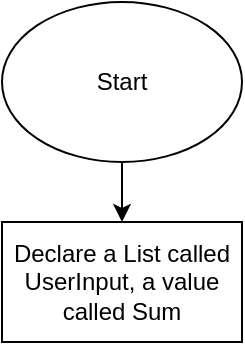 <mxfile version="15.0.5" type="github">
  <diagram id="axwEpDV1RIHjbpaLkCuD" name="Page-1">
    <mxGraphModel dx="976" dy="587" grid="1" gridSize="10" guides="1" tooltips="1" connect="1" arrows="1" fold="1" page="1" pageScale="1" pageWidth="850" pageHeight="1100" math="0" shadow="0">
      <root>
        <mxCell id="0" />
        <mxCell id="1" parent="0" />
        <mxCell id="VBtJpH_RyAijywXcilcF-3" value="" style="edgeStyle=orthogonalEdgeStyle;rounded=0;orthogonalLoop=1;jettySize=auto;html=1;" edge="1" parent="1" source="VBtJpH_RyAijywXcilcF-1" target="VBtJpH_RyAijywXcilcF-2">
          <mxGeometry relative="1" as="geometry" />
        </mxCell>
        <mxCell id="VBtJpH_RyAijywXcilcF-1" value="Start" style="ellipse;whiteSpace=wrap;html=1;" vertex="1" parent="1">
          <mxGeometry x="340" y="10" width="120" height="80" as="geometry" />
        </mxCell>
        <mxCell id="VBtJpH_RyAijywXcilcF-2" value="Declare a List called UserInput, a value called Sum" style="rounded=0;whiteSpace=wrap;html=1;" vertex="1" parent="1">
          <mxGeometry x="340" y="120" width="120" height="60" as="geometry" />
        </mxCell>
      </root>
    </mxGraphModel>
  </diagram>
</mxfile>
